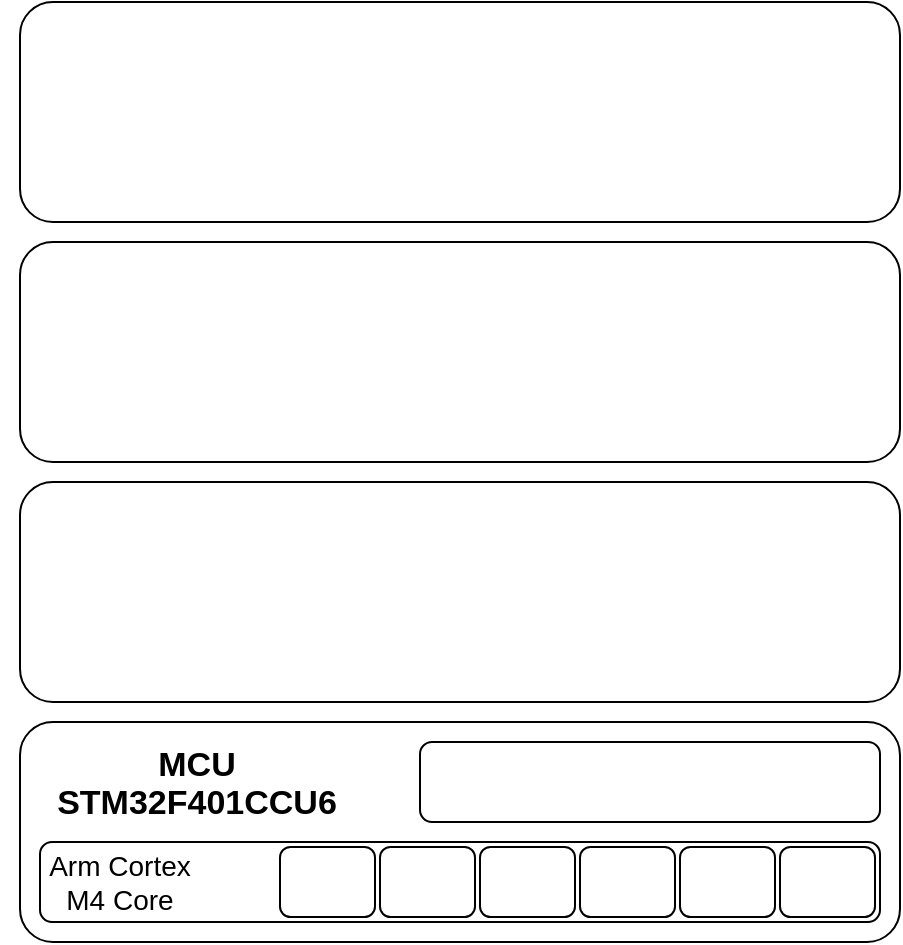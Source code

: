 <mxfile>
    <diagram id="tQxL739PueGyt6lbr35l" name="Arch">
        <mxGraphModel dx="1066" dy="607" grid="1" gridSize="10" guides="1" tooltips="1" connect="1" arrows="1" fold="1" page="1" pageScale="1" pageWidth="827" pageHeight="1169" background="none" math="0" shadow="0">
            <root>
                <mxCell id="0"/>
                <mxCell id="1" parent="0"/>
                <mxCell id="4" value="" style="rounded=1;whiteSpace=wrap;html=1;" parent="1" vertex="1">
                    <mxGeometry x="360" y="20" width="440" height="110" as="geometry"/>
                </mxCell>
                <mxCell id="5" value="" style="rounded=1;whiteSpace=wrap;html=1;" parent="1" vertex="1">
                    <mxGeometry x="360" y="140" width="440" height="110" as="geometry"/>
                </mxCell>
                <mxCell id="6" value="" style="rounded=1;whiteSpace=wrap;html=1;" parent="1" vertex="1">
                    <mxGeometry x="360" y="260" width="440" height="110" as="geometry"/>
                </mxCell>
                <mxCell id="7" value="" style="rounded=1;whiteSpace=wrap;html=1;" parent="1" vertex="1">
                    <mxGeometry x="360" y="380" width="440" height="110" as="geometry"/>
                </mxCell>
                <mxCell id="8" value="&lt;p style=&quot;line-height: 75%; font-size: 22px;&quot;&gt;&lt;b style=&quot;font-size: 17px;&quot;&gt;MCU&lt;br&gt;STM32F401CCU6&lt;/b&gt;&lt;/p&gt;" style="text;html=1;strokeColor=none;fillColor=none;align=center;verticalAlign=middle;whiteSpace=wrap;rounded=0;" parent="1" vertex="1">
                    <mxGeometry x="350" y="380" width="197" height="60" as="geometry"/>
                </mxCell>
                <mxCell id="9" value="" style="rounded=1;whiteSpace=wrap;html=1;fontSize=17;" parent="1" vertex="1">
                    <mxGeometry x="370" y="440" width="420" height="40" as="geometry"/>
                </mxCell>
                <mxCell id="11" value="" style="rounded=1;whiteSpace=wrap;html=1;fontSize=17;" parent="1" vertex="1">
                    <mxGeometry x="560" y="390" width="230" height="40" as="geometry"/>
                </mxCell>
                <mxCell id="12" value="Arm Cortex&lt;br&gt;M4 Core" style="text;html=1;strokeColor=none;fillColor=none;align=center;verticalAlign=middle;whiteSpace=wrap;rounded=0;fontSize=14;" parent="1" vertex="1">
                    <mxGeometry x="360" y="442.5" width="100" height="35" as="geometry"/>
                </mxCell>
                <mxCell id="13" value="" style="rounded=1;whiteSpace=wrap;html=1;fontSize=14;" parent="1" vertex="1">
                    <mxGeometry x="590" y="442.5" width="47.5" height="35" as="geometry"/>
                </mxCell>
                <mxCell id="17" value="" style="rounded=1;whiteSpace=wrap;html=1;fontSize=14;" parent="1" vertex="1">
                    <mxGeometry x="640" y="442.5" width="47.5" height="35" as="geometry"/>
                </mxCell>
                <mxCell id="18" value="" style="rounded=1;whiteSpace=wrap;html=1;fontSize=14;" parent="1" vertex="1">
                    <mxGeometry x="690" y="442.5" width="47.5" height="35" as="geometry"/>
                </mxCell>
                <mxCell id="20" value="" style="rounded=1;whiteSpace=wrap;html=1;fontSize=14;" parent="1" vertex="1">
                    <mxGeometry x="740" y="442.5" width="47.5" height="35" as="geometry"/>
                </mxCell>
                <mxCell id="21" value="" style="rounded=1;whiteSpace=wrap;html=1;fontSize=14;" parent="1" vertex="1">
                    <mxGeometry x="540" y="442.5" width="47.5" height="35" as="geometry"/>
                </mxCell>
                <mxCell id="22" value="" style="rounded=1;whiteSpace=wrap;html=1;fontSize=14;labelBorderColor=none;" parent="1" vertex="1">
                    <mxGeometry x="490" y="442.5" width="47.5" height="35" as="geometry"/>
                </mxCell>
            </root>
        </mxGraphModel>
    </diagram>
</mxfile>